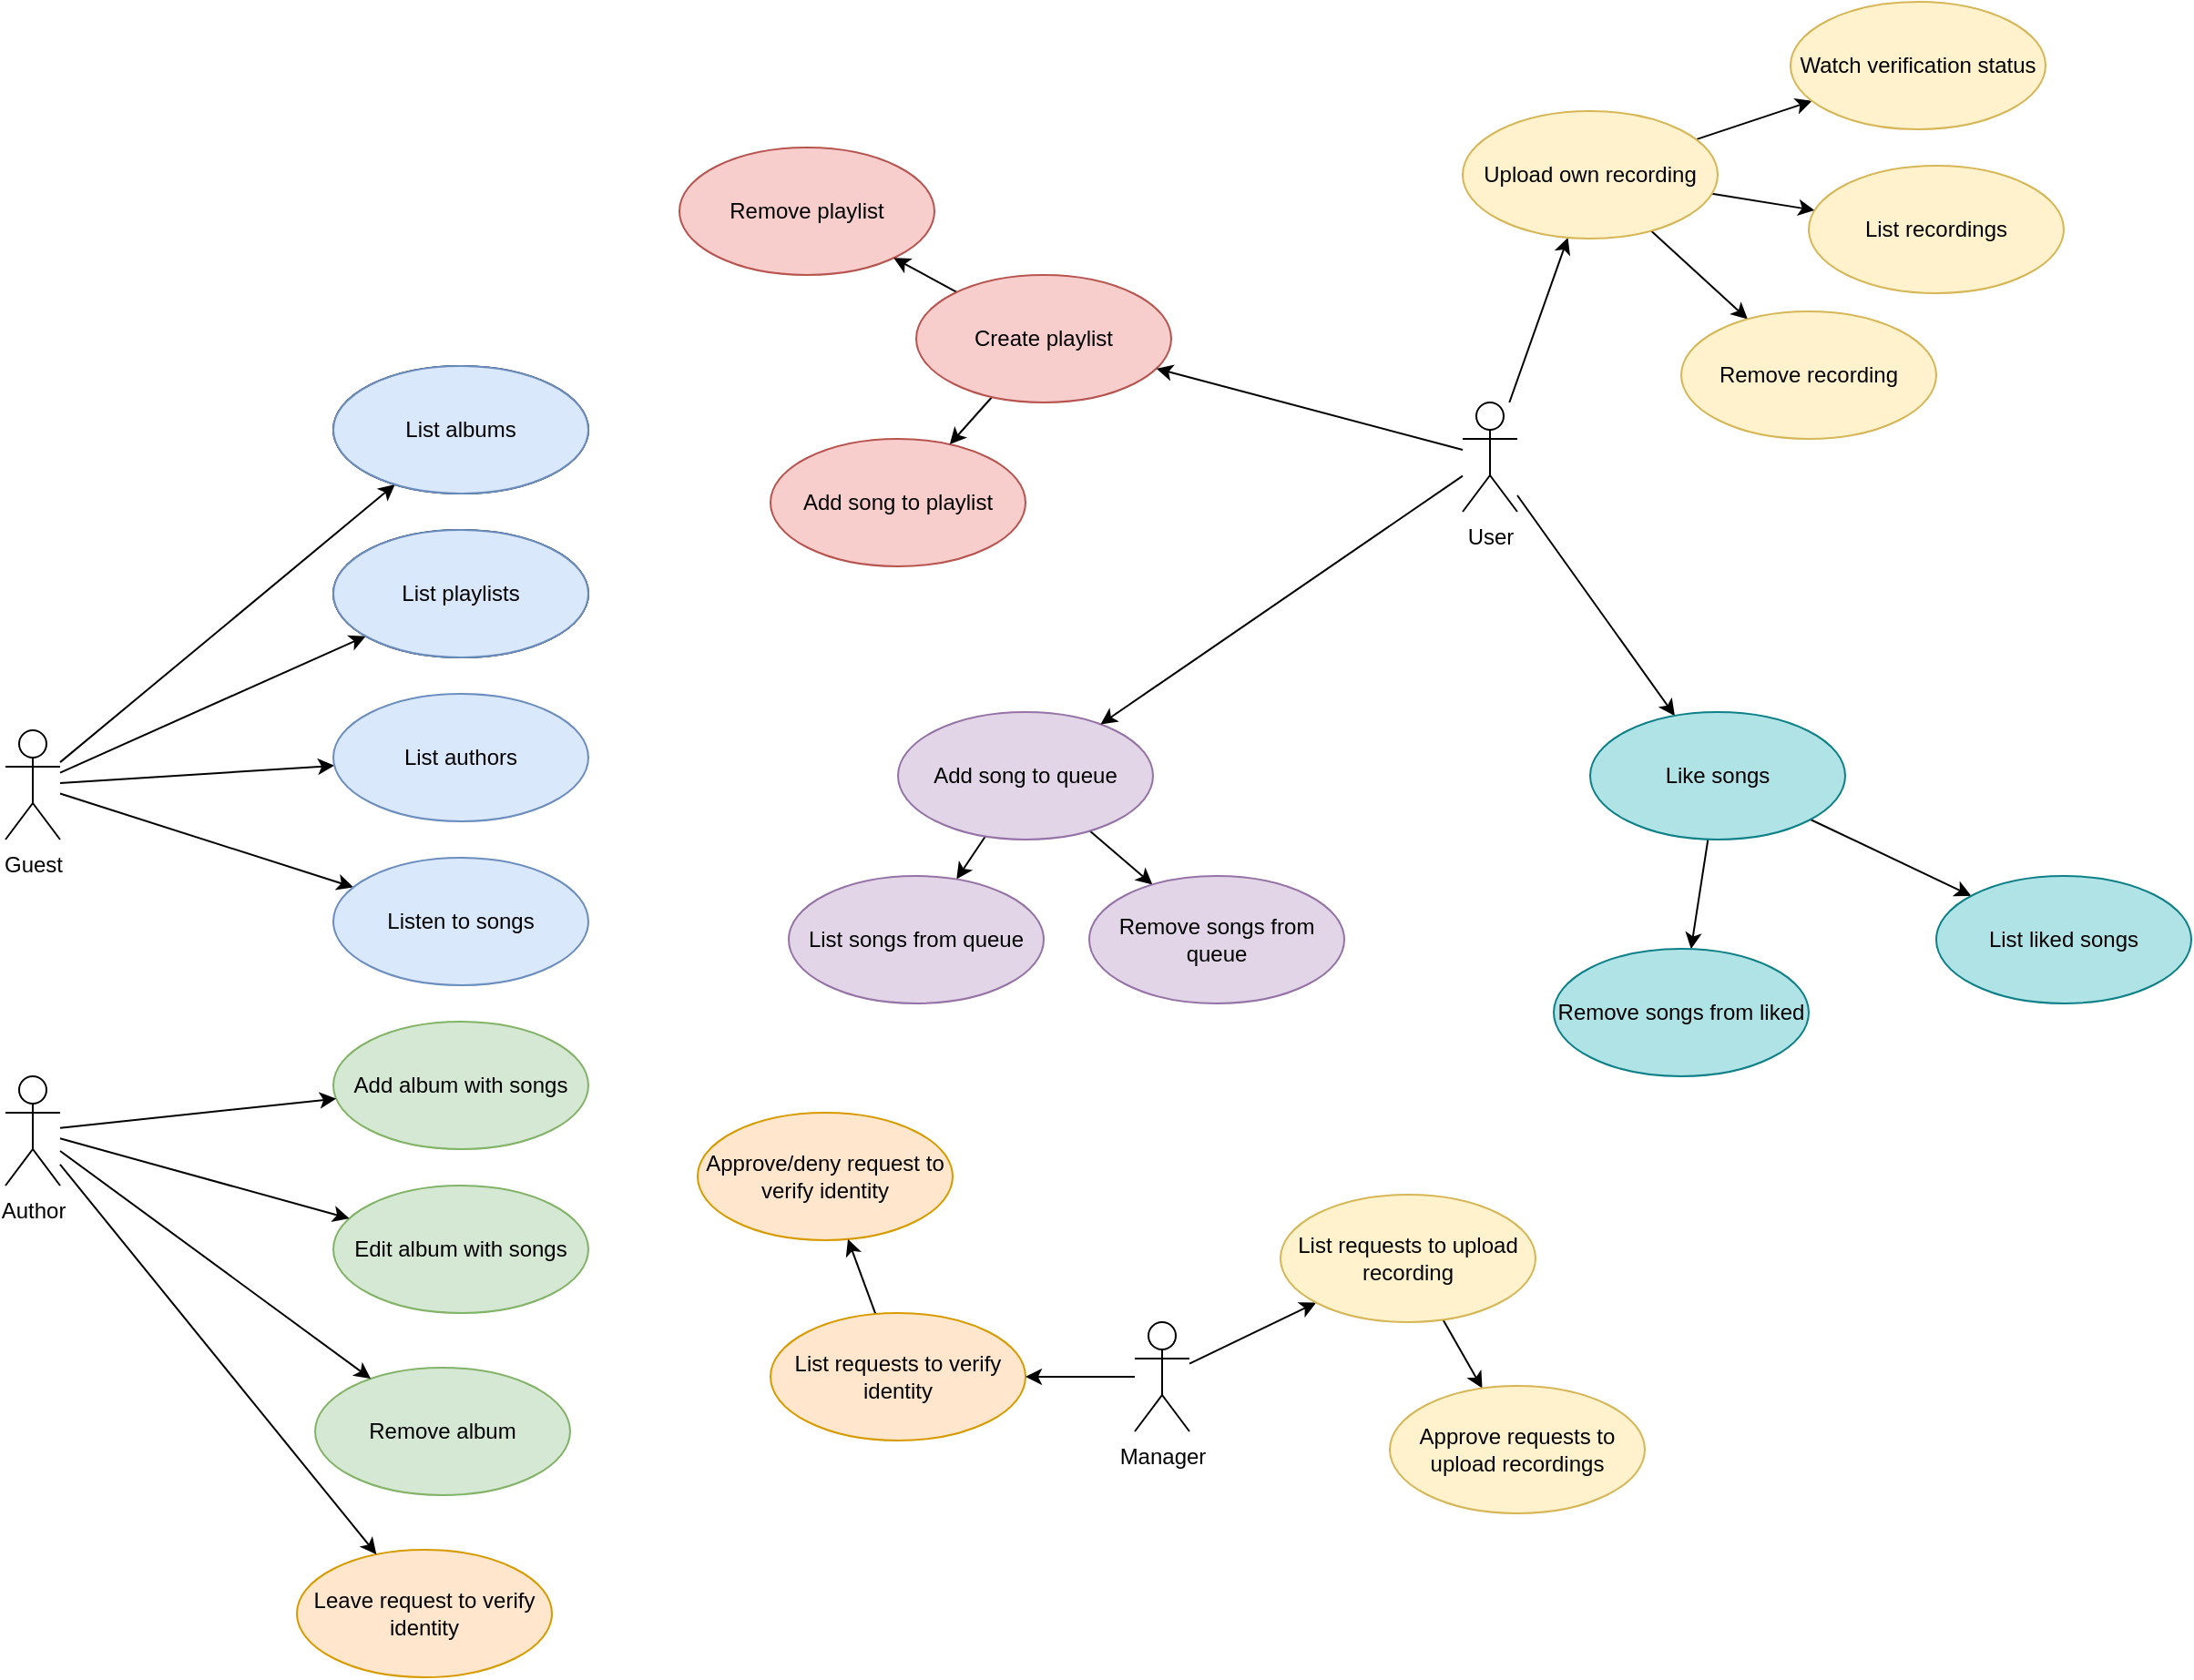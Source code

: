 <mxfile version="16.5.1" type="device"><diagram id="8Z_bDqp9GrRWMvIXdz1M" name="Сторінка-1"><mxGraphModel dx="1038" dy="1818" grid="1" gridSize="10" guides="1" tooltips="1" connect="1" arrows="1" fold="1" page="1" pageScale="1" pageWidth="827" pageHeight="1169" math="0" shadow="0"><root><mxCell id="0"/><mxCell id="1" parent="0"/><mxCell id="7Rw8majTmmmouTqKbUWH-10" style="rounded=0;orthogonalLoop=1;jettySize=auto;html=1;" edge="1" parent="1" source="7Rw8majTmmmouTqKbUWH-1" target="7Rw8majTmmmouTqKbUWH-2"><mxGeometry relative="1" as="geometry"/></mxCell><mxCell id="7Rw8majTmmmouTqKbUWH-11" style="edgeStyle=none;rounded=0;orthogonalLoop=1;jettySize=auto;html=1;" edge="1" parent="1" source="7Rw8majTmmmouTqKbUWH-1" target="7Rw8majTmmmouTqKbUWH-3"><mxGeometry relative="1" as="geometry"/></mxCell><mxCell id="7Rw8majTmmmouTqKbUWH-12" style="edgeStyle=none;rounded=0;orthogonalLoop=1;jettySize=auto;html=1;" edge="1" parent="1" source="7Rw8majTmmmouTqKbUWH-1" target="7Rw8majTmmmouTqKbUWH-4"><mxGeometry relative="1" as="geometry"/></mxCell><mxCell id="7Rw8majTmmmouTqKbUWH-13" style="edgeStyle=none;rounded=0;orthogonalLoop=1;jettySize=auto;html=1;" edge="1" parent="1" source="7Rw8majTmmmouTqKbUWH-1" target="7Rw8majTmmmouTqKbUWH-5"><mxGeometry relative="1" as="geometry"/></mxCell><mxCell id="7Rw8majTmmmouTqKbUWH-1" value="Guest" style="shape=umlActor;verticalLabelPosition=bottom;verticalAlign=top;html=1;outlineConnect=0;" vertex="1" parent="1"><mxGeometry x="60" y="200" width="30" height="60" as="geometry"/></mxCell><mxCell id="7Rw8majTmmmouTqKbUWH-2" value="List albums" style="ellipse;whiteSpace=wrap;html=1;" vertex="1" parent="1"><mxGeometry x="240" width="140" height="70" as="geometry"/></mxCell><mxCell id="7Rw8majTmmmouTqKbUWH-3" value="List playlists" style="ellipse;whiteSpace=wrap;html=1;" vertex="1" parent="1"><mxGeometry x="240" y="90" width="140" height="70" as="geometry"/></mxCell><mxCell id="7Rw8majTmmmouTqKbUWH-4" value="List authors" style="ellipse;whiteSpace=wrap;html=1;fillColor=#dae8fc;strokeColor=#6c8ebf;" vertex="1" parent="1"><mxGeometry x="240" y="180" width="140" height="70" as="geometry"/></mxCell><mxCell id="7Rw8majTmmmouTqKbUWH-5" value="Listen to songs" style="ellipse;whiteSpace=wrap;html=1;fillColor=#dae8fc;strokeColor=#6c8ebf;" vertex="1" parent="1"><mxGeometry x="240" y="270" width="140" height="70" as="geometry"/></mxCell><mxCell id="7Rw8majTmmmouTqKbUWH-6" value="Add album with songs" style="ellipse;whiteSpace=wrap;html=1;fillColor=#d5e8d4;strokeColor=#82b366;" vertex="1" parent="1"><mxGeometry x="240" y="360" width="140" height="70" as="geometry"/></mxCell><mxCell id="7Rw8majTmmmouTqKbUWH-7" value="Edit album with songs" style="ellipse;whiteSpace=wrap;html=1;fillColor=#d5e8d4;strokeColor=#82b366;" vertex="1" parent="1"><mxGeometry x="240" y="450" width="140" height="70" as="geometry"/></mxCell><mxCell id="7Rw8majTmmmouTqKbUWH-8" value="Leave request to verify identity" style="ellipse;whiteSpace=wrap;html=1;fillColor=#ffe6cc;strokeColor=#d79b00;" vertex="1" parent="1"><mxGeometry x="220" y="650" width="140" height="70" as="geometry"/></mxCell><mxCell id="7Rw8majTmmmouTqKbUWH-9" value="Remove album" style="ellipse;whiteSpace=wrap;html=1;fillColor=#d5e8d4;strokeColor=#82b366;" vertex="1" parent="1"><mxGeometry x="230" y="550" width="140" height="70" as="geometry"/></mxCell><mxCell id="7Rw8majTmmmouTqKbUWH-15" style="edgeStyle=none;rounded=0;orthogonalLoop=1;jettySize=auto;html=1;" edge="1" parent="1" source="7Rw8majTmmmouTqKbUWH-14" target="7Rw8majTmmmouTqKbUWH-6"><mxGeometry relative="1" as="geometry"/></mxCell><mxCell id="7Rw8majTmmmouTqKbUWH-16" style="edgeStyle=none;rounded=0;orthogonalLoop=1;jettySize=auto;html=1;" edge="1" parent="1" source="7Rw8majTmmmouTqKbUWH-14" target="7Rw8majTmmmouTqKbUWH-7"><mxGeometry relative="1" as="geometry"/></mxCell><mxCell id="7Rw8majTmmmouTqKbUWH-19" style="edgeStyle=none;rounded=0;orthogonalLoop=1;jettySize=auto;html=1;" edge="1" parent="1" source="7Rw8majTmmmouTqKbUWH-14" target="7Rw8majTmmmouTqKbUWH-8"><mxGeometry relative="1" as="geometry"/></mxCell><mxCell id="7Rw8majTmmmouTqKbUWH-20" style="edgeStyle=none;rounded=0;orthogonalLoop=1;jettySize=auto;html=1;" edge="1" parent="1" source="7Rw8majTmmmouTqKbUWH-14" target="7Rw8majTmmmouTqKbUWH-9"><mxGeometry relative="1" as="geometry"/></mxCell><mxCell id="7Rw8majTmmmouTqKbUWH-14" value="Author" style="shape=umlActor;verticalLabelPosition=bottom;verticalAlign=top;html=1;" vertex="1" parent="1"><mxGeometry x="60" y="390" width="30" height="60" as="geometry"/></mxCell><mxCell id="7Rw8majTmmmouTqKbUWH-17" value="Approve/deny request to verify identity" style="ellipse;whiteSpace=wrap;html=1;fillColor=#ffe6cc;strokeColor=#d79b00;" vertex="1" parent="1"><mxGeometry x="440" y="410" width="140" height="70" as="geometry"/></mxCell><mxCell id="7Rw8majTmmmouTqKbUWH-52" style="edgeStyle=none;rounded=0;orthogonalLoop=1;jettySize=auto;html=1;" edge="1" parent="1" source="7Rw8majTmmmouTqKbUWH-18" target="7Rw8majTmmmouTqKbUWH-17"><mxGeometry relative="1" as="geometry"/></mxCell><mxCell id="7Rw8majTmmmouTqKbUWH-18" value="List requests to verify identity" style="ellipse;whiteSpace=wrap;html=1;fillColor=#ffe6cc;strokeColor=#d79b00;" vertex="1" parent="1"><mxGeometry x="480" y="520" width="140" height="70" as="geometry"/></mxCell><mxCell id="7Rw8majTmmmouTqKbUWH-23" style="edgeStyle=none;rounded=0;orthogonalLoop=1;jettySize=auto;html=1;" edge="1" parent="1" source="7Rw8majTmmmouTqKbUWH-21" target="7Rw8majTmmmouTqKbUWH-18"><mxGeometry relative="1" as="geometry"/></mxCell><mxCell id="7Rw8majTmmmouTqKbUWH-53" style="edgeStyle=none;rounded=0;orthogonalLoop=1;jettySize=auto;html=1;" edge="1" parent="1" source="7Rw8majTmmmouTqKbUWH-21" target="7Rw8majTmmmouTqKbUWH-51"><mxGeometry relative="1" as="geometry"/></mxCell><mxCell id="7Rw8majTmmmouTqKbUWH-21" value="Manager" style="shape=umlActor;verticalLabelPosition=bottom;verticalAlign=top;html=1;" vertex="1" parent="1"><mxGeometry x="680" y="525" width="30" height="60" as="geometry"/></mxCell><mxCell id="7Rw8majTmmmouTqKbUWH-24" value="Remove playlist" style="ellipse;whiteSpace=wrap;html=1;fillColor=#f8cecc;strokeColor=#b85450;" vertex="1" parent="1"><mxGeometry x="430" y="-120" width="140" height="70" as="geometry"/></mxCell><mxCell id="7Rw8majTmmmouTqKbUWH-25" value="Add song to playlist" style="ellipse;whiteSpace=wrap;html=1;fillColor=#f8cecc;strokeColor=#b85450;" vertex="1" parent="1"><mxGeometry x="480" y="40" width="140" height="70" as="geometry"/></mxCell><mxCell id="7Rw8majTmmmouTqKbUWH-62" style="edgeStyle=none;rounded=0;orthogonalLoop=1;jettySize=auto;html=1;" edge="1" parent="1" source="7Rw8majTmmmouTqKbUWH-26" target="7Rw8majTmmmouTqKbUWH-25"><mxGeometry relative="1" as="geometry"/></mxCell><mxCell id="7Rw8majTmmmouTqKbUWH-63" style="edgeStyle=none;rounded=0;orthogonalLoop=1;jettySize=auto;html=1;" edge="1" parent="1" source="7Rw8majTmmmouTqKbUWH-26" target="7Rw8majTmmmouTqKbUWH-24"><mxGeometry relative="1" as="geometry"/></mxCell><mxCell id="7Rw8majTmmmouTqKbUWH-26" value="Create playlist" style="ellipse;whiteSpace=wrap;html=1;fillColor=#f8cecc;strokeColor=#b85450;" vertex="1" parent="1"><mxGeometry x="560" y="-50" width="140" height="70" as="geometry"/></mxCell><mxCell id="7Rw8majTmmmouTqKbUWH-48" style="edgeStyle=none;rounded=0;orthogonalLoop=1;jettySize=auto;html=1;" edge="1" parent="1" source="7Rw8majTmmmouTqKbUWH-27" target="7Rw8majTmmmouTqKbUWH-33"><mxGeometry relative="1" as="geometry"/></mxCell><mxCell id="7Rw8majTmmmouTqKbUWH-50" style="edgeStyle=none;rounded=0;orthogonalLoop=1;jettySize=auto;html=1;" edge="1" parent="1" source="7Rw8majTmmmouTqKbUWH-27" target="7Rw8majTmmmouTqKbUWH-49"><mxGeometry relative="1" as="geometry"/></mxCell><mxCell id="7Rw8majTmmmouTqKbUWH-27" value="Add song to queue" style="ellipse;whiteSpace=wrap;html=1;fillColor=#e1d5e7;strokeColor=#9673a6;" vertex="1" parent="1"><mxGeometry x="550" y="190" width="140" height="70" as="geometry"/></mxCell><mxCell id="7Rw8majTmmmouTqKbUWH-30" style="edgeStyle=none;rounded=0;orthogonalLoop=1;jettySize=auto;html=1;" edge="1" parent="1" source="7Rw8majTmmmouTqKbUWH-28" target="7Rw8majTmmmouTqKbUWH-26"><mxGeometry relative="1" as="geometry"/></mxCell><mxCell id="7Rw8majTmmmouTqKbUWH-32" style="edgeStyle=none;rounded=0;orthogonalLoop=1;jettySize=auto;html=1;" edge="1" parent="1" source="7Rw8majTmmmouTqKbUWH-28" target="7Rw8majTmmmouTqKbUWH-27"><mxGeometry relative="1" as="geometry"/></mxCell><mxCell id="7Rw8majTmmmouTqKbUWH-37" style="edgeStyle=none;rounded=0;orthogonalLoop=1;jettySize=auto;html=1;" edge="1" parent="1" source="7Rw8majTmmmouTqKbUWH-28" target="7Rw8majTmmmouTqKbUWH-35"><mxGeometry relative="1" as="geometry"/></mxCell><mxCell id="7Rw8majTmmmouTqKbUWH-45" style="edgeStyle=none;rounded=0;orthogonalLoop=1;jettySize=auto;html=1;" edge="1" parent="1" source="7Rw8majTmmmouTqKbUWH-28" target="7Rw8majTmmmouTqKbUWH-42"><mxGeometry relative="1" as="geometry"/></mxCell><mxCell id="7Rw8majTmmmouTqKbUWH-28" value="User" style="shape=umlActor;verticalLabelPosition=bottom;verticalAlign=top;html=1;outlineConnect=0;" vertex="1" parent="1"><mxGeometry x="860" y="20" width="30" height="60" as="geometry"/></mxCell><mxCell id="7Rw8majTmmmouTqKbUWH-33" value="List songs from queue" style="ellipse;whiteSpace=wrap;html=1;fillColor=#e1d5e7;strokeColor=#9673a6;" vertex="1" parent="1"><mxGeometry x="490" y="280" width="140" height="70" as="geometry"/></mxCell><mxCell id="7Rw8majTmmmouTqKbUWH-46" style="edgeStyle=none;rounded=0;orthogonalLoop=1;jettySize=auto;html=1;" edge="1" parent="1" source="7Rw8majTmmmouTqKbUWH-35" target="7Rw8majTmmmouTqKbUWH-40"><mxGeometry relative="1" as="geometry"/></mxCell><mxCell id="7Rw8majTmmmouTqKbUWH-47" style="edgeStyle=none;rounded=0;orthogonalLoop=1;jettySize=auto;html=1;" edge="1" parent="1" source="7Rw8majTmmmouTqKbUWH-35" target="7Rw8majTmmmouTqKbUWH-38"><mxGeometry relative="1" as="geometry"/></mxCell><mxCell id="7Rw8majTmmmouTqKbUWH-35" value="Like songs" style="ellipse;whiteSpace=wrap;html=1;fillColor=#b0e3e6;strokeColor=#0e8088;" vertex="1" parent="1"><mxGeometry x="930" y="190" width="140" height="70" as="geometry"/></mxCell><mxCell id="7Rw8majTmmmouTqKbUWH-38" value="List liked songs" style="ellipse;whiteSpace=wrap;html=1;fillColor=#b0e3e6;strokeColor=#0e8088;" vertex="1" parent="1"><mxGeometry x="1120" y="280" width="140" height="70" as="geometry"/></mxCell><mxCell id="7Rw8majTmmmouTqKbUWH-40" value="Remove songs from liked" style="ellipse;whiteSpace=wrap;html=1;fillColor=#b0e3e6;strokeColor=#0e8088;" vertex="1" parent="1"><mxGeometry x="910" y="320" width="140" height="70" as="geometry"/></mxCell><mxCell id="7Rw8majTmmmouTqKbUWH-44" style="edgeStyle=none;rounded=0;orthogonalLoop=1;jettySize=auto;html=1;" edge="1" parent="1" source="7Rw8majTmmmouTqKbUWH-42" target="7Rw8majTmmmouTqKbUWH-43"><mxGeometry relative="1" as="geometry"/></mxCell><mxCell id="7Rw8majTmmmouTqKbUWH-57" style="edgeStyle=none;rounded=0;orthogonalLoop=1;jettySize=auto;html=1;" edge="1" parent="1" source="7Rw8majTmmmouTqKbUWH-42" target="7Rw8majTmmmouTqKbUWH-56"><mxGeometry relative="1" as="geometry"/></mxCell><mxCell id="7Rw8majTmmmouTqKbUWH-59" style="edgeStyle=none;rounded=0;orthogonalLoop=1;jettySize=auto;html=1;" edge="1" parent="1" source="7Rw8majTmmmouTqKbUWH-42" target="7Rw8majTmmmouTqKbUWH-58"><mxGeometry relative="1" as="geometry"/></mxCell><mxCell id="7Rw8majTmmmouTqKbUWH-42" value="Upload own recording" style="ellipse;whiteSpace=wrap;html=1;fillColor=#fff2cc;strokeColor=#d6b656;" vertex="1" parent="1"><mxGeometry x="860" y="-140" width="140" height="70" as="geometry"/></mxCell><mxCell id="7Rw8majTmmmouTqKbUWH-43" value="Watch verification status" style="ellipse;whiteSpace=wrap;html=1;fillColor=#fff2cc;strokeColor=#d6b656;" vertex="1" parent="1"><mxGeometry x="1040" y="-200" width="140" height="70" as="geometry"/></mxCell><mxCell id="7Rw8majTmmmouTqKbUWH-49" value="Remove songs from queue" style="ellipse;whiteSpace=wrap;html=1;fillColor=#e1d5e7;strokeColor=#9673a6;" vertex="1" parent="1"><mxGeometry x="655" y="280" width="140" height="70" as="geometry"/></mxCell><mxCell id="7Rw8majTmmmouTqKbUWH-55" style="edgeStyle=none;rounded=0;orthogonalLoop=1;jettySize=auto;html=1;" edge="1" parent="1" source="7Rw8majTmmmouTqKbUWH-51" target="7Rw8majTmmmouTqKbUWH-54"><mxGeometry relative="1" as="geometry"/></mxCell><mxCell id="7Rw8majTmmmouTqKbUWH-51" value="List requests to upload recording" style="ellipse;whiteSpace=wrap;html=1;fillColor=#fff2cc;strokeColor=#d6b656;" vertex="1" parent="1"><mxGeometry x="760" y="455" width="140" height="70" as="geometry"/></mxCell><mxCell id="7Rw8majTmmmouTqKbUWH-54" value="Approve requests to upload recordings" style="ellipse;whiteSpace=wrap;html=1;fillColor=#fff2cc;strokeColor=#d6b656;" vertex="1" parent="1"><mxGeometry x="820" y="560" width="140" height="70" as="geometry"/></mxCell><mxCell id="7Rw8majTmmmouTqKbUWH-56" value="List recordings" style="ellipse;whiteSpace=wrap;html=1;fillColor=#fff2cc;strokeColor=#d6b656;" vertex="1" parent="1"><mxGeometry x="1050" y="-110" width="140" height="70" as="geometry"/></mxCell><mxCell id="7Rw8majTmmmouTqKbUWH-58" value="Remove recording" style="ellipse;whiteSpace=wrap;html=1;fillColor=#fff2cc;strokeColor=#d6b656;" vertex="1" parent="1"><mxGeometry x="980" y="-30" width="140" height="70" as="geometry"/></mxCell><mxCell id="7Rw8majTmmmouTqKbUWH-60" value="List albums" style="ellipse;whiteSpace=wrap;html=1;fillColor=#dae8fc;strokeColor=#6c8ebf;" vertex="1" parent="1"><mxGeometry x="240" width="140" height="70" as="geometry"/></mxCell><mxCell id="7Rw8majTmmmouTqKbUWH-61" value="List playlists" style="ellipse;whiteSpace=wrap;html=1;fillColor=#dae8fc;strokeColor=#6c8ebf;" vertex="1" parent="1"><mxGeometry x="240" y="90" width="140" height="70" as="geometry"/></mxCell></root></mxGraphModel></diagram></mxfile>